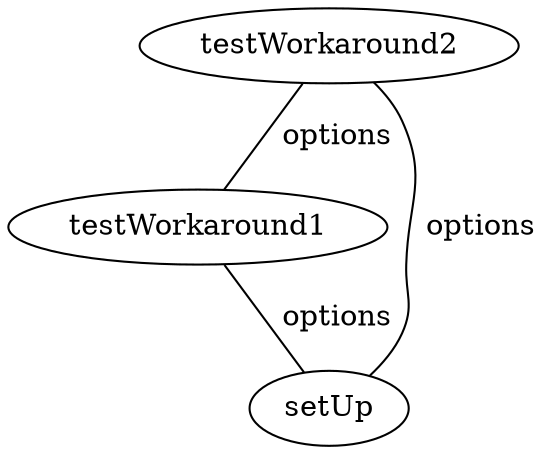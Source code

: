 digraph G {
testWorkaround2;
testWorkaround1;
setUp;
testWorkaround2 -> testWorkaround1 [label=" options", dir=none];
testWorkaround2 -> setUp [label=" options", dir=none];
testWorkaround1 -> setUp [label=" options", dir=none];
}
